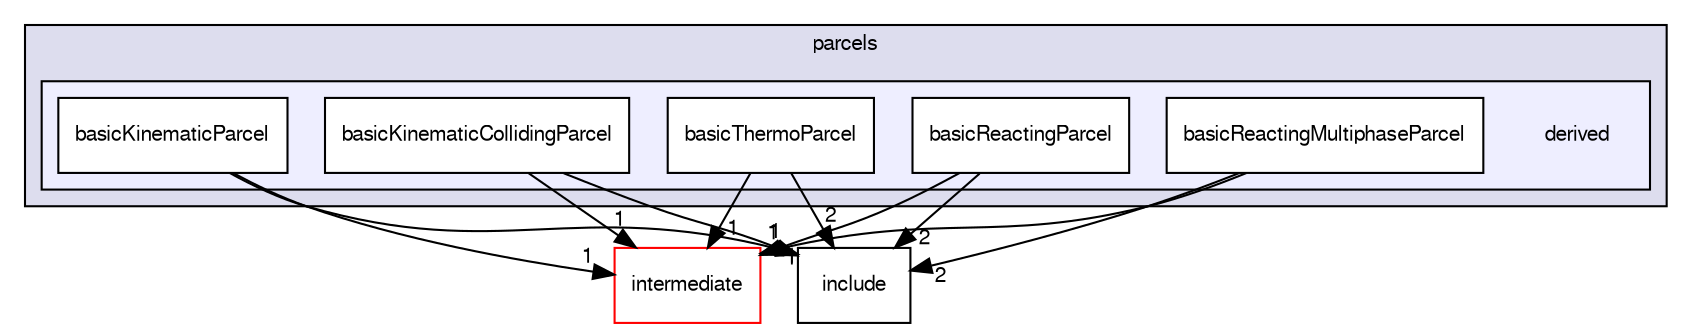 digraph "src/lagrangian/turbulence/parcels/derived" {
  bgcolor=transparent;
  compound=true
  node [ fontsize="10", fontname="FreeSans"];
  edge [ labelfontsize="10", labelfontname="FreeSans"];
  subgraph clusterdir_f4470e492b052055a8f68ab9bbd08f78 {
    graph [ bgcolor="#ddddee", pencolor="black", label="parcels" fontname="FreeSans", fontsize="10", URL="dir_f4470e492b052055a8f68ab9bbd08f78.html"]
  subgraph clusterdir_2cf64de3012ec3719f94a92ff2c4c98e {
    graph [ bgcolor="#eeeeff", pencolor="black", label="" URL="dir_2cf64de3012ec3719f94a92ff2c4c98e.html"];
    dir_2cf64de3012ec3719f94a92ff2c4c98e [shape=plaintext label="derived"];
    dir_ddee8681083a0c8fdd7c11c58dcb3d5d [shape=box label="basicKinematicCollidingParcel" color="black" fillcolor="white" style="filled" URL="dir_ddee8681083a0c8fdd7c11c58dcb3d5d.html"];
    dir_ae74799e95516b2b5d598b7e21f0d770 [shape=box label="basicKinematicParcel" color="black" fillcolor="white" style="filled" URL="dir_ae74799e95516b2b5d598b7e21f0d770.html"];
    dir_686f0e1a895bfeb96b2c20ad983bcb6c [shape=box label="basicReactingMultiphaseParcel" color="black" fillcolor="white" style="filled" URL="dir_686f0e1a895bfeb96b2c20ad983bcb6c.html"];
    dir_ee3778d22165050254781dc7d137ccf3 [shape=box label="basicReactingParcel" color="black" fillcolor="white" style="filled" URL="dir_ee3778d22165050254781dc7d137ccf3.html"];
    dir_9a0eb136d7ca847a957d14e22189098d [shape=box label="basicThermoParcel" color="black" fillcolor="white" style="filled" URL="dir_9a0eb136d7ca847a957d14e22189098d.html"];
  }
  }
  dir_d3c32a493136c130c1f0d51f4f35c297 [shape=box label="intermediate" color="red" URL="dir_d3c32a493136c130c1f0d51f4f35c297.html"];
  dir_4c86786517f583c36f967b917cdc384c [shape=box label="include" URL="dir_4c86786517f583c36f967b917cdc384c.html"];
  dir_ddee8681083a0c8fdd7c11c58dcb3d5d->dir_d3c32a493136c130c1f0d51f4f35c297 [headlabel="1", labeldistance=1.5 headhref="dir_001278_001202.html"];
  dir_ddee8681083a0c8fdd7c11c58dcb3d5d->dir_4c86786517f583c36f967b917cdc384c [headlabel="1", labeldistance=1.5 headhref="dir_001278_001521.html"];
  dir_686f0e1a895bfeb96b2c20ad983bcb6c->dir_d3c32a493136c130c1f0d51f4f35c297 [headlabel="1", labeldistance=1.5 headhref="dir_001283_001202.html"];
  dir_686f0e1a895bfeb96b2c20ad983bcb6c->dir_4c86786517f583c36f967b917cdc384c [headlabel="2", labeldistance=1.5 headhref="dir_001283_001521.html"];
  dir_9a0eb136d7ca847a957d14e22189098d->dir_d3c32a493136c130c1f0d51f4f35c297 [headlabel="1", labeldistance=1.5 headhref="dir_001287_001202.html"];
  dir_9a0eb136d7ca847a957d14e22189098d->dir_4c86786517f583c36f967b917cdc384c [headlabel="2", labeldistance=1.5 headhref="dir_001287_001521.html"];
  dir_ee3778d22165050254781dc7d137ccf3->dir_d3c32a493136c130c1f0d51f4f35c297 [headlabel="1", labeldistance=1.5 headhref="dir_001285_001202.html"];
  dir_ee3778d22165050254781dc7d137ccf3->dir_4c86786517f583c36f967b917cdc384c [headlabel="2", labeldistance=1.5 headhref="dir_001285_001521.html"];
  dir_ae74799e95516b2b5d598b7e21f0d770->dir_d3c32a493136c130c1f0d51f4f35c297 [headlabel="1", labeldistance=1.5 headhref="dir_001281_001202.html"];
  dir_ae74799e95516b2b5d598b7e21f0d770->dir_4c86786517f583c36f967b917cdc384c [headlabel="1", labeldistance=1.5 headhref="dir_001281_001521.html"];
}
